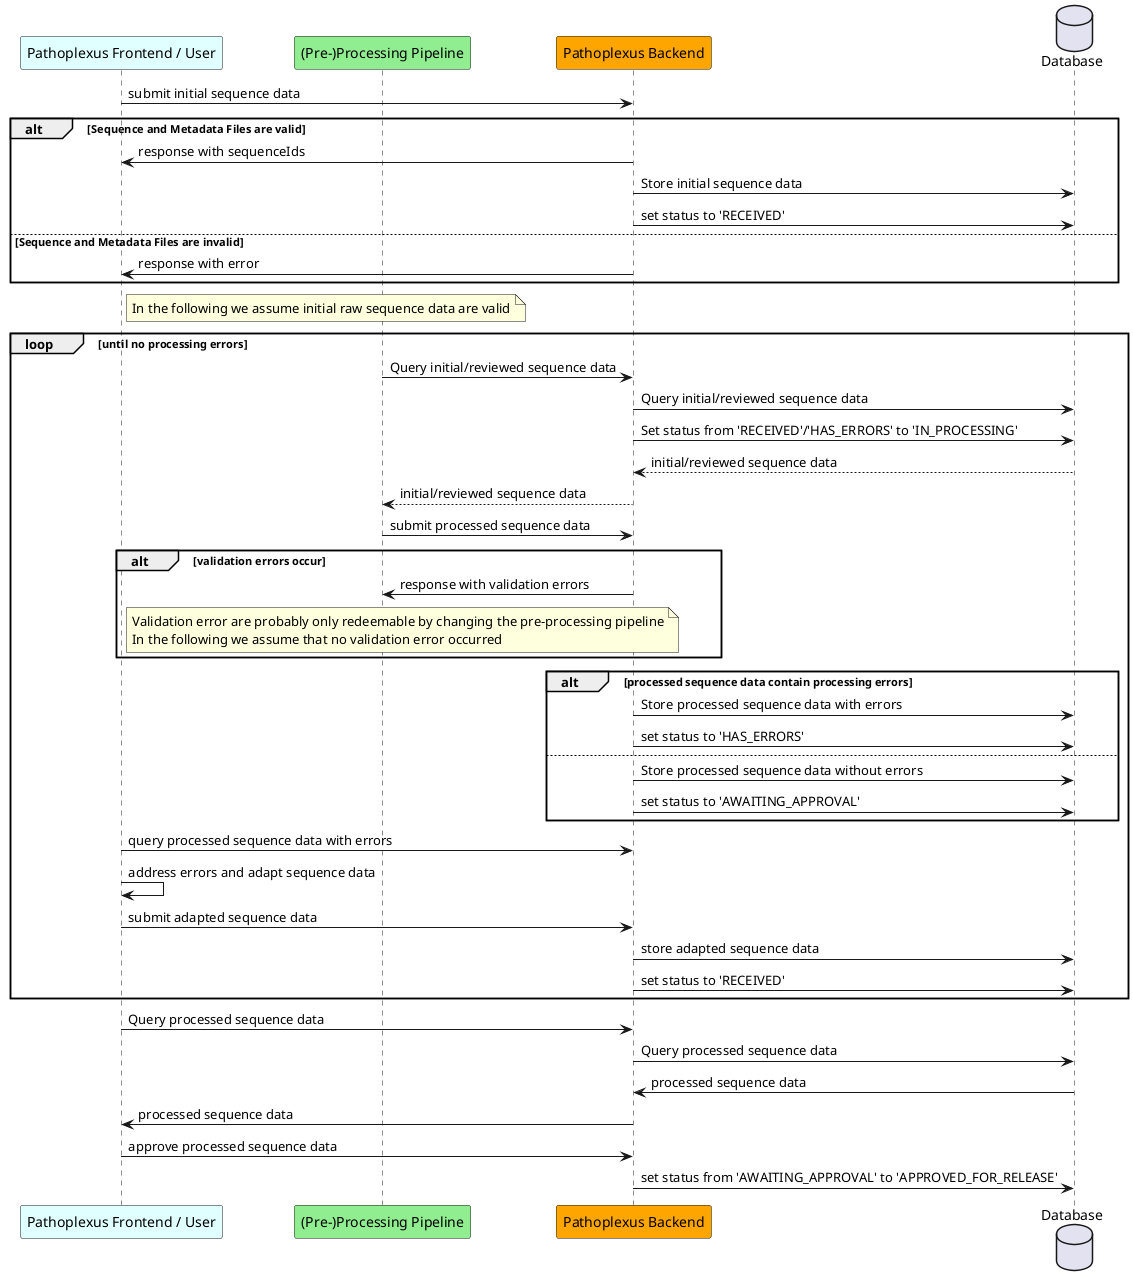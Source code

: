 @startuml
    participant "Pathoplexus Frontend / User" as frontend #LightCyan
    participant "(Pre-)Processing Pipeline" as processing #LightGreen
    participant "Pathoplexus Backend" as backend #Orange
    database "Database" as DB

    frontend -> backend: submit initial sequence data
    alt Sequence and Metadata Files are valid
        backend -> frontend: response with sequenceIds
        backend -> DB: Store initial sequence data
        backend -> DB: set status to 'RECEIVED'
    else Sequence and Metadata Files are invalid
        backend -> frontend: response with error
    end

   note right of frontend
      In the following we assume initial raw sequence data are valid
   end note

    loop until no processing errors

        processing -> backend: Query initial/reviewed sequence data
        backend -> DB: Query initial/reviewed sequence data
        backend -> DB: Set status from 'RECEIVED'/'HAS_ERRORS' to 'IN_PROCESSING'
        DB --> backend: initial/reviewed sequence data
        backend --> processing: initial/reviewed sequence data

        processing -> backend: submit processed sequence data
        alt validation errors occur
            backend -> processing: response with validation errors
             note right of frontend
                  Validation error are probably only redeemable by changing the pre-processing pipeline
                  In the following we assume that no validation error occurred
               end note
        end loop

        alt processed sequence data contain processing errors
            backend -> DB: Store processed sequence data with errors
            backend -> DB: set status to 'HAS_ERRORS'
        else
            backend -> DB: Store processed sequence data without errors
            backend -> DB: set status to 'AWAITING_APPROVAL'
        end
         frontend -> backend: query processed sequence data with errors
        frontend -> frontend: address errors and adapt sequence data

        frontend -> backend: submit adapted sequence data
        backend -> DB: store adapted sequence data
        backend -> DB: set status to 'RECEIVED'
    end loop


    frontend -> backend: Query processed sequence data
    backend -> DB: Query processed sequence data
    DB -> backend: processed sequence data
    backend -> frontend: processed sequence data

    frontend -> backend: approve processed sequence data
    backend -> DB: set status from 'AWAITING_APPROVAL' to 'APPROVED_FOR_RELEASE'

@enduml

